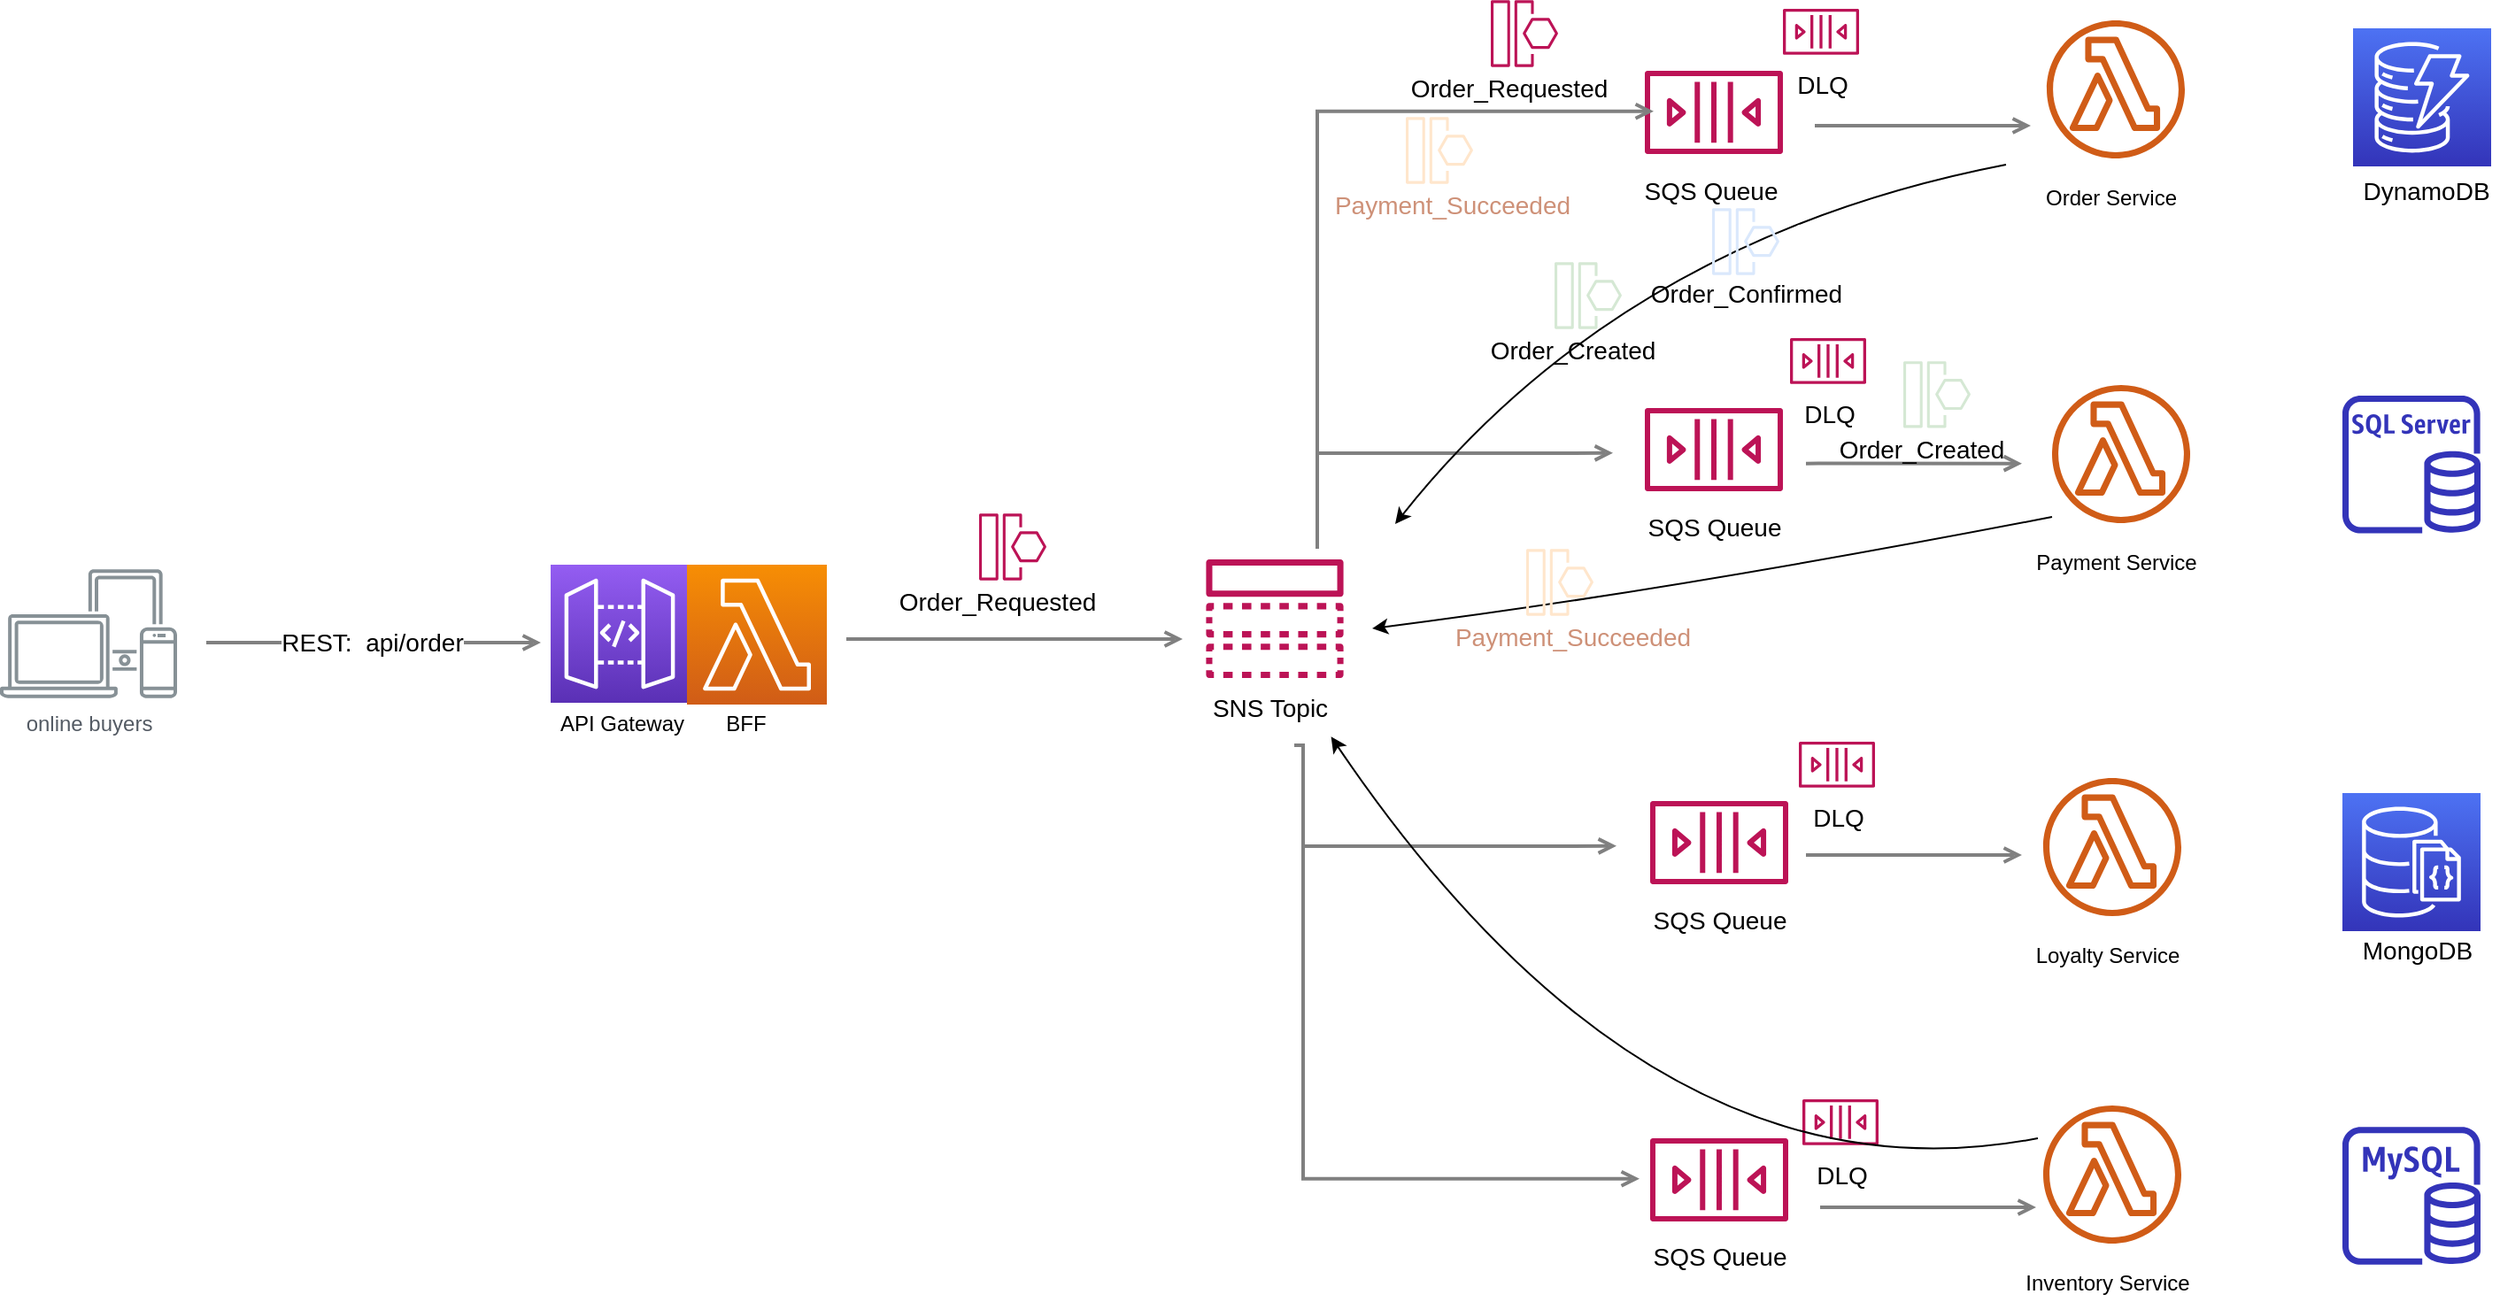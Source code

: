 <mxfile version="13.6.2" type="device"><diagram id="Ht1M8jgEwFfnCIfOTk4-" name="Page-1"><mxGraphModel dx="1832" dy="1173" grid="0" gridSize="10" guides="1" tooltips="1" connect="1" arrows="1" fold="1" page="1" pageScale="1" pageWidth="2336" pageHeight="1654" math="0" shadow="0"><root><mxCell id="0"/><mxCell id="1" parent="0"/><mxCell id="3G6sxIWBuxWCS5FG2BP1-3" value="" style="outlineConnect=0;fontColor=#232F3E;gradientColor=none;fillColor=#BC1356;strokeColor=none;dashed=0;verticalLabelPosition=bottom;verticalAlign=top;align=center;html=1;fontSize=12;fontStyle=0;aspect=fixed;pointerEvents=1;shape=mxgraph.aws4.queue;" parent="1" vertex="1"><mxGeometry x="1396" y="482" width="78" height="47" as="geometry"/></mxCell><mxCell id="3G6sxIWBuxWCS5FG2BP1-4" value="" style="outlineConnect=0;fontColor=#232F3E;gradientColor=none;fillColor=#BC1356;strokeColor=none;dashed=0;verticalLabelPosition=bottom;verticalAlign=top;align=center;html=1;fontSize=12;fontStyle=0;aspect=fixed;pointerEvents=1;shape=mxgraph.aws4.event_resource;" parent="1" vertex="1"><mxGeometry x="1020" y="732" width="38" height="38" as="geometry"/></mxCell><mxCell id="3G6sxIWBuxWCS5FG2BP1-5" value="" style="outlineConnect=0;fontColor=#232F3E;gradientColor=#945DF2;gradientDirection=north;fillColor=#5A30B5;strokeColor=#ffffff;dashed=0;verticalLabelPosition=bottom;verticalAlign=top;align=center;html=1;fontSize=12;fontStyle=0;aspect=fixed;shape=mxgraph.aws4.resourceIcon;resIcon=mxgraph.aws4.api_gateway;" parent="1" vertex="1"><mxGeometry x="778" y="761" width="78" height="78" as="geometry"/></mxCell><mxCell id="3G6sxIWBuxWCS5FG2BP1-10" value="" style="outlineConnect=0;fontColor=#232F3E;gradientColor=#4D72F3;gradientDirection=north;fillColor=#3334B9;strokeColor=#ffffff;dashed=0;verticalLabelPosition=bottom;verticalAlign=top;align=center;html=1;fontSize=12;fontStyle=0;aspect=fixed;shape=mxgraph.aws4.resourceIcon;resIcon=mxgraph.aws4.documentdb_with_mongodb_compatibility;" parent="1" vertex="1"><mxGeometry x="1790" y="890" width="78" height="78" as="geometry"/></mxCell><mxCell id="3G6sxIWBuxWCS5FG2BP1-11" value="online buyers" style="outlineConnect=0;gradientColor=none;fontColor=#545B64;strokeColor=none;fillColor=#879196;dashed=0;verticalLabelPosition=bottom;verticalAlign=top;align=center;html=1;fontSize=12;fontStyle=0;aspect=fixed;shape=mxgraph.aws4.illustration_devices;pointerEvents=1" parent="1" vertex="1"><mxGeometry x="467" y="763.5" width="100" height="73" as="geometry"/></mxCell><mxCell id="3G6sxIWBuxWCS5FG2BP1-13" value="" style="outlineConnect=0;fontColor=#232F3E;gradientColor=none;fillColor=#D05C17;strokeColor=none;dashed=0;verticalLabelPosition=bottom;verticalAlign=top;align=center;html=1;fontSize=12;fontStyle=0;aspect=fixed;pointerEvents=1;shape=mxgraph.aws4.lambda_function;" parent="1" vertex="1"><mxGeometry x="1623" y="453.5" width="78" height="78" as="geometry"/></mxCell><mxCell id="3G6sxIWBuxWCS5FG2BP1-14" value="Order Service&lt;br&gt;" style="text;html=1;align=center;verticalAlign=middle;resizable=0;points=[];autosize=1;" parent="1" vertex="1"><mxGeometry x="1614" y="543.5" width="90" height="20" as="geometry"/></mxCell><mxCell id="3G6sxIWBuxWCS5FG2BP1-15" value="" style="outlineConnect=0;fontColor=#232F3E;gradientColor=none;fillColor=#D05C17;strokeColor=none;dashed=0;verticalLabelPosition=bottom;verticalAlign=top;align=center;html=1;fontSize=12;fontStyle=0;aspect=fixed;pointerEvents=1;shape=mxgraph.aws4.lambda_function;" parent="1" vertex="1"><mxGeometry x="1626" y="659.5" width="78" height="78" as="geometry"/></mxCell><mxCell id="3G6sxIWBuxWCS5FG2BP1-16" value="Payment Service" style="text;html=1;align=center;verticalAlign=middle;resizable=0;points=[];autosize=1;" parent="1" vertex="1"><mxGeometry x="1607" y="749.5" width="110" height="20" as="geometry"/></mxCell><mxCell id="3G6sxIWBuxWCS5FG2BP1-17" value="" style="outlineConnect=0;fontColor=#232F3E;gradientColor=none;fillColor=#D05C17;strokeColor=none;dashed=0;verticalLabelPosition=bottom;verticalAlign=top;align=center;html=1;fontSize=12;fontStyle=0;aspect=fixed;pointerEvents=1;shape=mxgraph.aws4.lambda_function;" parent="1" vertex="1"><mxGeometry x="1621" y="1066.5" width="78" height="78" as="geometry"/></mxCell><mxCell id="3G6sxIWBuxWCS5FG2BP1-18" value="Inventory Service" style="text;html=1;align=center;verticalAlign=middle;resizable=0;points=[];autosize=1;" parent="1" vertex="1"><mxGeometry x="1602" y="1156.5" width="110" height="20" as="geometry"/></mxCell><mxCell id="3G6sxIWBuxWCS5FG2BP1-19" value="" style="outlineConnect=0;fontColor=#232F3E;gradientColor=none;fillColor=#D05C17;strokeColor=none;dashed=0;verticalLabelPosition=bottom;verticalAlign=top;align=center;html=1;fontSize=12;fontStyle=0;aspect=fixed;pointerEvents=1;shape=mxgraph.aws4.lambda_function;" parent="1" vertex="1"><mxGeometry x="1621" y="881.5" width="78" height="78" as="geometry"/></mxCell><mxCell id="3G6sxIWBuxWCS5FG2BP1-20" value="Loyalty Service" style="text;html=1;align=center;verticalAlign=middle;resizable=0;points=[];autosize=1;" parent="1" vertex="1"><mxGeometry x="1607" y="971.5" width="100" height="20" as="geometry"/></mxCell><mxCell id="3G6sxIWBuxWCS5FG2BP1-23" value="" style="outlineConnect=0;fontColor=#232F3E;gradientColor=#F78E04;gradientDirection=north;fillColor=#D05C17;strokeColor=#ffffff;dashed=0;verticalLabelPosition=bottom;verticalAlign=top;align=center;html=1;fontSize=12;fontStyle=0;aspect=fixed;shape=mxgraph.aws4.resourceIcon;resIcon=mxgraph.aws4.lambda;" parent="1" vertex="1"><mxGeometry x="855" y="761" width="79" height="79" as="geometry"/></mxCell><mxCell id="3G6sxIWBuxWCS5FG2BP1-24" value="API Gateway" style="text;html=1;align=center;verticalAlign=middle;resizable=0;points=[];autosize=1;" parent="1" vertex="1"><mxGeometry x="773" y="841" width="90" height="20" as="geometry"/></mxCell><mxCell id="3G6sxIWBuxWCS5FG2BP1-25" value="BFF" style="text;html=1;align=center;verticalAlign=middle;resizable=0;points=[];autosize=1;" parent="1" vertex="1"><mxGeometry x="868" y="841" width="40" height="20" as="geometry"/></mxCell><mxCell id="3G6sxIWBuxWCS5FG2BP1-26" style="edgeStyle=orthogonalEdgeStyle;rounded=0;orthogonalLoop=1;jettySize=auto;html=1;startArrow=none;startFill=0;endArrow=open;endFill=0;strokeColor=#808080;strokeWidth=2;" parent="1" edge="1"><mxGeometry relative="1" as="geometry"><Array as="points"><mxPoint x="643.5" y="805"/></Array><mxPoint x="583.5" y="805" as="sourcePoint"/><mxPoint x="772.5" y="805" as="targetPoint"/></mxGeometry></mxCell><mxCell id="3G6sxIWBuxWCS5FG2BP1-27" value="REST:&amp;nbsp; api/order" style="edgeLabel;html=1;align=center;verticalAlign=middle;resizable=0;points=[];fontSize=14;" parent="3G6sxIWBuxWCS5FG2BP1-26" vertex="1" connectable="0"><mxGeometry x="-0.279" relative="1" as="geometry"><mxPoint x="24.76" as="offset"/></mxGeometry></mxCell><mxCell id="3G6sxIWBuxWCS5FG2BP1-28" value="Order_Requested" style="text;html=1;align=center;verticalAlign=middle;resizable=0;points=[];autosize=1;fontSize=14;" parent="1" vertex="1"><mxGeometry x="965" y="772" width="130" height="20" as="geometry"/></mxCell><mxCell id="3G6sxIWBuxWCS5FG2BP1-29" value="" style="outlineConnect=0;fontColor=#232F3E;gradientColor=none;fillColor=#BC1356;strokeColor=none;dashed=0;verticalLabelPosition=bottom;verticalAlign=top;align=center;html=1;fontSize=12;fontStyle=0;aspect=fixed;pointerEvents=1;shape=mxgraph.aws4.topic;" parent="1" vertex="1"><mxGeometry x="1148" y="758" width="78" height="67" as="geometry"/></mxCell><mxCell id="3G6sxIWBuxWCS5FG2BP1-30" value="SNS Topic" style="text;html=1;align=center;verticalAlign=middle;resizable=0;points=[];autosize=1;fontSize=14;" parent="1" vertex="1"><mxGeometry x="1144" y="832" width="80" height="20" as="geometry"/></mxCell><mxCell id="3G6sxIWBuxWCS5FG2BP1-31" value="SQS Queue" style="text;html=1;align=center;verticalAlign=middle;resizable=0;points=[];autosize=1;fontSize=14;" parent="1" vertex="1"><mxGeometry x="1388" y="539.5" width="90" height="20" as="geometry"/></mxCell><mxCell id="3G6sxIWBuxWCS5FG2BP1-36" value="" style="outlineConnect=0;fillColor=#ffe6cc;strokeColor=#d79b00;dashed=0;verticalLabelPosition=bottom;verticalAlign=top;align=center;html=1;fontSize=12;fontStyle=0;aspect=fixed;pointerEvents=1;shape=mxgraph.aws4.event_resource;" parent="1" vertex="1"><mxGeometry x="1261" y="508" width="38" height="38" as="geometry"/></mxCell><mxCell id="3G6sxIWBuxWCS5FG2BP1-37" value="&lt;font color=&quot;#ce9178&quot;&gt;Payment_Succeeded&lt;/font&gt;" style="text;html=1;align=center;verticalAlign=middle;resizable=0;points=[];autosize=1;fontSize=14;" parent="1" vertex="1"><mxGeometry x="1212" y="548" width="150" height="20" as="geometry"/></mxCell><mxCell id="3G6sxIWBuxWCS5FG2BP1-40" value="" style="outlineConnect=0;fontColor=#232F3E;gradientColor=none;fillColor=#BC1356;strokeColor=none;dashed=0;verticalLabelPosition=bottom;verticalAlign=top;align=center;html=1;fontSize=12;fontStyle=0;aspect=fixed;pointerEvents=1;shape=mxgraph.aws4.queue;" parent="1" vertex="1"><mxGeometry x="1396" y="672.5" width="78" height="47" as="geometry"/></mxCell><mxCell id="3G6sxIWBuxWCS5FG2BP1-41" value="SQS Queue" style="text;html=1;align=center;verticalAlign=middle;resizable=0;points=[];autosize=1;fontSize=14;" parent="1" vertex="1"><mxGeometry x="1390" y="729.5" width="90" height="20" as="geometry"/></mxCell><mxCell id="3G6sxIWBuxWCS5FG2BP1-43" value="" style="outlineConnect=0;fontColor=#232F3E;gradientColor=none;fillColor=#BC1356;strokeColor=none;dashed=0;verticalLabelPosition=bottom;verticalAlign=top;align=center;html=1;fontSize=12;fontStyle=0;aspect=fixed;pointerEvents=1;shape=mxgraph.aws4.queue;" parent="1" vertex="1"><mxGeometry x="1399" y="894.5" width="78" height="47" as="geometry"/></mxCell><mxCell id="3G6sxIWBuxWCS5FG2BP1-44" value="SQS Queue" style="text;html=1;align=center;verticalAlign=middle;resizable=0;points=[];autosize=1;fontSize=14;" parent="1" vertex="1"><mxGeometry x="1393" y="951.5" width="90" height="20" as="geometry"/></mxCell><mxCell id="3G6sxIWBuxWCS5FG2BP1-45" value="" style="outlineConnect=0;fontColor=#232F3E;gradientColor=none;fillColor=#BC1356;strokeColor=none;dashed=0;verticalLabelPosition=bottom;verticalAlign=top;align=center;html=1;fontSize=12;fontStyle=0;aspect=fixed;pointerEvents=1;shape=mxgraph.aws4.queue;" parent="1" vertex="1"><mxGeometry x="1399" y="1085" width="78" height="47" as="geometry"/></mxCell><mxCell id="3G6sxIWBuxWCS5FG2BP1-46" value="SQS Queue" style="text;html=1;align=center;verticalAlign=middle;resizable=0;points=[];autosize=1;fontSize=14;" parent="1" vertex="1"><mxGeometry x="1393" y="1142" width="90" height="20" as="geometry"/></mxCell><mxCell id="3G6sxIWBuxWCS5FG2BP1-47" value="" style="outlineConnect=0;fontColor=#232F3E;gradientColor=none;fillColor=#BC1356;strokeColor=none;dashed=0;verticalLabelPosition=bottom;verticalAlign=top;align=center;html=1;fontSize=12;fontStyle=0;aspect=fixed;pointerEvents=1;shape=mxgraph.aws4.queue;" parent="1" vertex="1"><mxGeometry x="1474" y="447" width="43" height="25.91" as="geometry"/></mxCell><mxCell id="3G6sxIWBuxWCS5FG2BP1-48" value="DLQ" style="text;html=1;align=center;verticalAlign=middle;resizable=0;points=[];autosize=1;fontSize=14;" parent="1" vertex="1"><mxGeometry x="1476" y="479.41" width="39" height="21" as="geometry"/></mxCell><mxCell id="3G6sxIWBuxWCS5FG2BP1-49" value="" style="outlineConnect=0;fontColor=#232F3E;gradientColor=none;fillColor=#BC1356;strokeColor=none;dashed=0;verticalLabelPosition=bottom;verticalAlign=top;align=center;html=1;fontSize=12;fontStyle=0;aspect=fixed;pointerEvents=1;shape=mxgraph.aws4.queue;" parent="1" vertex="1"><mxGeometry x="1478" y="633" width="43" height="25.91" as="geometry"/></mxCell><mxCell id="3G6sxIWBuxWCS5FG2BP1-50" value="DLQ" style="text;html=1;align=center;verticalAlign=middle;resizable=0;points=[];autosize=1;fontSize=14;" parent="1" vertex="1"><mxGeometry x="1480" y="665.41" width="39" height="21" as="geometry"/></mxCell><mxCell id="3G6sxIWBuxWCS5FG2BP1-51" value="" style="outlineConnect=0;fontColor=#232F3E;gradientColor=none;fillColor=#BC1356;strokeColor=none;dashed=0;verticalLabelPosition=bottom;verticalAlign=top;align=center;html=1;fontSize=12;fontStyle=0;aspect=fixed;pointerEvents=1;shape=mxgraph.aws4.queue;" parent="1" vertex="1"><mxGeometry x="1483" y="861" width="43" height="25.91" as="geometry"/></mxCell><mxCell id="3G6sxIWBuxWCS5FG2BP1-52" value="DLQ" style="text;html=1;align=center;verticalAlign=middle;resizable=0;points=[];autosize=1;fontSize=14;" parent="1" vertex="1"><mxGeometry x="1485" y="893.41" width="39" height="21" as="geometry"/></mxCell><mxCell id="3G6sxIWBuxWCS5FG2BP1-53" value="" style="outlineConnect=0;fontColor=#232F3E;gradientColor=none;fillColor=#BC1356;strokeColor=none;dashed=0;verticalLabelPosition=bottom;verticalAlign=top;align=center;html=1;fontSize=12;fontStyle=0;aspect=fixed;pointerEvents=1;shape=mxgraph.aws4.queue;" parent="1" vertex="1"><mxGeometry x="1485" y="1063" width="43" height="25.91" as="geometry"/></mxCell><mxCell id="3G6sxIWBuxWCS5FG2BP1-54" value="DLQ" style="text;html=1;align=center;verticalAlign=middle;resizable=0;points=[];autosize=1;fontSize=14;" parent="1" vertex="1"><mxGeometry x="1487" y="1095.41" width="39" height="21" as="geometry"/></mxCell><mxCell id="3G6sxIWBuxWCS5FG2BP1-55" value="" style="outlineConnect=0;fontColor=#232F3E;gradientColor=#4D72F3;gradientDirection=north;fillColor=#3334B9;strokeColor=#ffffff;dashed=0;verticalLabelPosition=bottom;verticalAlign=top;align=center;html=1;fontSize=12;fontStyle=0;aspect=fixed;shape=mxgraph.aws4.resourceIcon;resIcon=mxgraph.aws4.dynamodb;" parent="1" vertex="1"><mxGeometry x="1796" y="458" width="78" height="78" as="geometry"/></mxCell><mxCell id="3G6sxIWBuxWCS5FG2BP1-56" value="" style="outlineConnect=0;fontColor=#232F3E;gradientColor=none;fillColor=#3334B9;strokeColor=none;dashed=0;verticalLabelPosition=bottom;verticalAlign=top;align=center;html=1;fontSize=12;fontStyle=0;aspect=fixed;pointerEvents=1;shape=mxgraph.aws4.rds_sql_server_instance;" parent="1" vertex="1"><mxGeometry x="1790" y="665.41" width="78" height="78" as="geometry"/></mxCell><mxCell id="3G6sxIWBuxWCS5FG2BP1-57" value="DynamoDB" style="text;html=1;align=center;verticalAlign=middle;resizable=0;points=[];autosize=1;fontSize=14;" parent="1" vertex="1"><mxGeometry x="1796" y="539.5" width="82" height="21" as="geometry"/></mxCell><mxCell id="3G6sxIWBuxWCS5FG2BP1-58" value="MongoDB" style="text;html=1;align=center;verticalAlign=middle;resizable=0;points=[];autosize=1;fontSize=14;" parent="1" vertex="1"><mxGeometry x="1796" y="968" width="72" height="21" as="geometry"/></mxCell><mxCell id="3G6sxIWBuxWCS5FG2BP1-59" value="" style="outlineConnect=0;fontColor=#232F3E;gradientColor=none;fillColor=#3334B9;strokeColor=none;dashed=0;verticalLabelPosition=bottom;verticalAlign=top;align=center;html=1;fontSize=12;fontStyle=0;aspect=fixed;pointerEvents=1;shape=mxgraph.aws4.rds_mysql_instance;" parent="1" vertex="1"><mxGeometry x="1790" y="1078.5" width="78" height="78" as="geometry"/></mxCell><mxCell id="3G6sxIWBuxWCS5FG2BP1-61" style="edgeStyle=orthogonalEdgeStyle;rounded=0;orthogonalLoop=1;jettySize=auto;html=1;startArrow=none;startFill=0;endArrow=open;endFill=0;strokeColor=#808080;strokeWidth=2;" parent="1" edge="1"><mxGeometry relative="1" as="geometry"><Array as="points"><mxPoint x="945" y="803"/></Array><mxPoint x="1005" y="803" as="sourcePoint"/><mxPoint x="1135" y="803" as="targetPoint"/></mxGeometry></mxCell><mxCell id="3G6sxIWBuxWCS5FG2BP1-65" style="edgeStyle=orthogonalEdgeStyle;rounded=0;orthogonalLoop=1;jettySize=auto;html=1;startArrow=none;startFill=0;endArrow=open;endFill=0;strokeColor=#808080;strokeWidth=2;" parent="1" edge="1"><mxGeometry relative="1" as="geometry"><Array as="points"><mxPoint x="1203" y="1107.91"/></Array><mxPoint x="1198" y="863" as="sourcePoint"/><mxPoint x="1393" y="1107.91" as="targetPoint"/></mxGeometry></mxCell><mxCell id="3G6sxIWBuxWCS5FG2BP1-66" style="edgeStyle=orthogonalEdgeStyle;rounded=0;orthogonalLoop=1;jettySize=auto;html=1;startArrow=none;startFill=0;endArrow=open;endFill=0;strokeColor=#808080;strokeWidth=2;" parent="1" edge="1"><mxGeometry relative="1" as="geometry"><Array as="points"><mxPoint x="1211" y="504.91"/></Array><mxPoint x="1211" y="752" as="sourcePoint"/><mxPoint x="1401" y="504.91" as="targetPoint"/></mxGeometry></mxCell><mxCell id="3G6sxIWBuxWCS5FG2BP1-67" style="edgeStyle=orthogonalEdgeStyle;rounded=0;orthogonalLoop=1;jettySize=auto;html=1;startArrow=none;startFill=0;endArrow=open;endFill=0;strokeColor=#808080;strokeWidth=2;" parent="1" edge="1"><mxGeometry relative="1" as="geometry"><Array as="points"><mxPoint x="1499" y="513.09"/><mxPoint x="1499" y="513.09"/></Array><mxPoint x="1492" y="513" as="sourcePoint"/><mxPoint x="1614" y="513" as="targetPoint"/></mxGeometry></mxCell><mxCell id="3G6sxIWBuxWCS5FG2BP1-68" style="edgeStyle=orthogonalEdgeStyle;rounded=0;orthogonalLoop=1;jettySize=auto;html=1;startArrow=none;startFill=0;endArrow=open;endFill=0;strokeColor=#808080;strokeWidth=2;" parent="1" edge="1"><mxGeometry relative="1" as="geometry"><Array as="points"><mxPoint x="1494" y="703.91"/><mxPoint x="1494" y="703.91"/></Array><mxPoint x="1487" y="703.82" as="sourcePoint"/><mxPoint x="1609" y="703.82" as="targetPoint"/></mxGeometry></mxCell><mxCell id="3G6sxIWBuxWCS5FG2BP1-69" style="edgeStyle=orthogonalEdgeStyle;rounded=0;orthogonalLoop=1;jettySize=auto;html=1;startArrow=none;startFill=0;endArrow=open;endFill=0;strokeColor=#808080;strokeWidth=2;" parent="1" edge="1"><mxGeometry relative="1" as="geometry"><Array as="points"><mxPoint x="1494" y="925.09"/><mxPoint x="1494" y="925.09"/></Array><mxPoint x="1487" y="925" as="sourcePoint"/><mxPoint x="1609" y="925" as="targetPoint"/></mxGeometry></mxCell><mxCell id="3G6sxIWBuxWCS5FG2BP1-70" style="edgeStyle=orthogonalEdgeStyle;rounded=0;orthogonalLoop=1;jettySize=auto;html=1;startArrow=none;startFill=0;endArrow=open;endFill=0;strokeColor=#808080;strokeWidth=2;" parent="1" edge="1"><mxGeometry relative="1" as="geometry"><Array as="points"><mxPoint x="1502" y="1124.09"/><mxPoint x="1502" y="1124.09"/></Array><mxPoint x="1495" y="1124" as="sourcePoint"/><mxPoint x="1617" y="1124" as="targetPoint"/></mxGeometry></mxCell><mxCell id="3G6sxIWBuxWCS5FG2BP1-71" style="edgeStyle=orthogonalEdgeStyle;rounded=0;orthogonalLoop=1;jettySize=auto;html=1;startArrow=none;startFill=0;endArrow=open;endFill=0;strokeColor=#808080;strokeWidth=2;" parent="1" edge="1"><mxGeometry relative="1" as="geometry"><mxPoint x="1212" y="698" as="sourcePoint"/><mxPoint x="1378" y="697.91" as="targetPoint"/><Array as="points"><mxPoint x="1332" y="698"/><mxPoint x="1332" y="698"/></Array></mxGeometry></mxCell><mxCell id="3G6sxIWBuxWCS5FG2BP1-72" style="edgeStyle=orthogonalEdgeStyle;rounded=0;orthogonalLoop=1;jettySize=auto;html=1;startArrow=none;startFill=0;endArrow=open;endFill=0;strokeColor=#808080;strokeWidth=2;" parent="1" edge="1"><mxGeometry relative="1" as="geometry"><mxPoint x="1202" y="920" as="sourcePoint"/><mxPoint x="1380" y="919.91" as="targetPoint"/><Array as="points"><mxPoint x="1334" y="920"/><mxPoint x="1334" y="920"/></Array></mxGeometry></mxCell><mxCell id="3G6sxIWBuxWCS5FG2BP1-75" value="" style="curved=1;endArrow=classic;html=1;fontSize=14;" parent="1" edge="1"><mxGeometry width="50" height="50" relative="1" as="geometry"><mxPoint x="1600" y="535" as="sourcePoint"/><mxPoint x="1255" y="738" as="targetPoint"/><Array as="points"><mxPoint x="1383" y="577"/></Array></mxGeometry></mxCell><mxCell id="3G6sxIWBuxWCS5FG2BP1-78" value="" style="curved=1;endArrow=classic;html=1;fontSize=14;entryX=0.935;entryY=1.309;entryDx=0;entryDy=0;entryPerimeter=0;" parent="1" target="3G6sxIWBuxWCS5FG2BP1-30" edge="1"><mxGeometry width="50" height="50" relative="1" as="geometry"><mxPoint x="1618" y="1085.0" as="sourcePoint"/><mxPoint x="1273" y="1288" as="targetPoint"/><Array as="points"><mxPoint x="1401" y="1127"/></Array></mxGeometry></mxCell><mxCell id="3G6sxIWBuxWCS5FG2BP1-79" value="" style="curved=1;endArrow=classic;html=1;fontSize=14;" parent="1" edge="1"><mxGeometry width="50" height="50" relative="1" as="geometry"><mxPoint x="1626" y="734.0" as="sourcePoint"/><mxPoint x="1242" y="797" as="targetPoint"/><Array as="points"><mxPoint x="1409" y="776"/></Array></mxGeometry></mxCell><mxCell id="3G6sxIWBuxWCS5FG2BP1-86" value="" style="outlineConnect=0;fillColor=#d5e8d4;strokeColor=#82b366;dashed=0;verticalLabelPosition=bottom;verticalAlign=top;align=center;html=1;fontSize=12;fontStyle=0;aspect=fixed;pointerEvents=1;shape=mxgraph.aws4.event_resource;" parent="1" vertex="1"><mxGeometry x="1542" y="645.91" width="38" height="38" as="geometry"/></mxCell><mxCell id="3G6sxIWBuxWCS5FG2BP1-87" value="Order_Created" style="text;html=1;align=center;verticalAlign=middle;resizable=0;points=[];autosize=1;fontSize=14;" parent="1" vertex="1"><mxGeometry x="1497" y="685.91" width="110" height="20" as="geometry"/></mxCell><mxCell id="3G6sxIWBuxWCS5FG2BP1-88" value="" style="outlineConnect=0;fillColor=#ffe6cc;strokeColor=#d79b00;dashed=0;verticalLabelPosition=bottom;verticalAlign=top;align=center;html=1;fontSize=12;fontStyle=0;aspect=fixed;pointerEvents=1;shape=mxgraph.aws4.event_resource;" parent="1" vertex="1"><mxGeometry x="1329" y="752" width="38" height="38" as="geometry"/></mxCell><mxCell id="3G6sxIWBuxWCS5FG2BP1-89" value="&lt;font color=&quot;#ce9178&quot;&gt;Payment_Succeeded&lt;/font&gt;" style="text;html=1;align=center;verticalAlign=middle;resizable=0;points=[];autosize=1;fontSize=14;" parent="1" vertex="1"><mxGeometry x="1280" y="792" width="150" height="20" as="geometry"/></mxCell><mxCell id="3G6sxIWBuxWCS5FG2BP1-90" value="" style="outlineConnect=0;fillColor=#dae8fc;strokeColor=#6c8ebf;dashed=0;verticalLabelPosition=bottom;verticalAlign=top;align=center;html=1;fontSize=12;fontStyle=0;aspect=fixed;pointerEvents=1;shape=mxgraph.aws4.event_resource;" parent="1" vertex="1"><mxGeometry x="1434" y="559.5" width="38" height="38" as="geometry"/></mxCell><mxCell id="3G6sxIWBuxWCS5FG2BP1-91" value="Order_Confirmed" style="text;html=1;align=center;verticalAlign=middle;resizable=0;points=[];autosize=1;fontSize=14;" parent="1" vertex="1"><mxGeometry x="1393" y="597.5" width="120" height="20" as="geometry"/></mxCell><mxCell id="3G6sxIWBuxWCS5FG2BP1-92" value="" style="outlineConnect=0;fontColor=#232F3E;gradientColor=none;fillColor=#BC1356;strokeColor=none;dashed=0;verticalLabelPosition=bottom;verticalAlign=top;align=center;html=1;fontSize=12;fontStyle=0;aspect=fixed;pointerEvents=1;shape=mxgraph.aws4.event_resource;" parent="1" vertex="1"><mxGeometry x="1309" y="442" width="38" height="38" as="geometry"/></mxCell><mxCell id="3G6sxIWBuxWCS5FG2BP1-93" value="Order_Requested" style="text;html=1;align=center;verticalAlign=middle;resizable=0;points=[];autosize=1;fontSize=14;" parent="1" vertex="1"><mxGeometry x="1254" y="482" width="130" height="20" as="geometry"/></mxCell><mxCell id="3G6sxIWBuxWCS5FG2BP1-94" value="" style="outlineConnect=0;fillColor=#d5e8d4;strokeColor=#82b366;dashed=0;verticalLabelPosition=bottom;verticalAlign=top;align=center;html=1;fontSize=12;fontStyle=0;aspect=fixed;pointerEvents=1;shape=mxgraph.aws4.event_resource;" parent="1" vertex="1"><mxGeometry x="1345" y="590" width="38" height="38" as="geometry"/></mxCell><mxCell id="3G6sxIWBuxWCS5FG2BP1-95" value="Order_Created" style="text;html=1;align=center;verticalAlign=middle;resizable=0;points=[];autosize=1;fontSize=14;" parent="1" vertex="1"><mxGeometry x="1300" y="630" width="110" height="20" as="geometry"/></mxCell></root></mxGraphModel></diagram></mxfile>